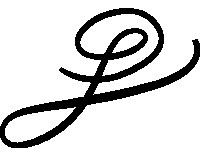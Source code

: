 path p;
p :=
  (22.0270,28.8280) .. controls (22.2070,28.7540) and
  (22.3870,28.6800) .. (22.5620,28.6020) .. controls (22.9450,28.4300) and
  (24.3590,27.7620) .. (24.6410,27.6450) .. controls (25.7420,27.1720) and
  (26.6450,26.8320) .. (27.8120,26.5080) .. controls (28.4380,26.3360) and
  (29.0740,26.2110) .. (29.7070,26.0630) .. controls (30.3750,25.9650) and
  (31.0390,25.8400) .. (31.7070,25.7740) .. controls (32.9410,25.6450) and
  (34.1050,25.6130) .. (35.3360,25.6680) .. controls (36.8240,25.7380) and
  (37.9260,25.8280) .. (39.3910,26.1170) .. controls (40.0390,26.2420) and
  (40.6760,26.4260) .. (41.3160,26.5820) .. controls (44.4610,27.5390) and
  (47.4690,28.9340) .. (50.2770,30.6370) .. controls (50.7970,30.9490) and
  (51.3010,31.2890) .. (51.8120,31.6170) .. controls (53.5230,32.8240) and
  (55.1840,34.1990) .. (56.2810,36.0160) .. controls (56.8980,37.0350) and
  (56.8830,37.2340) .. (57.2070,38.3440) .. controls (57.2930,39.3560) and
  (57.3950,39.6130) .. (57.1720,40.6170) .. controls (56.8980,41.8480) and
  (56.2340,42.9960) .. (55.4800,43.9920) .. controls (55.2030,44.3590) and
  (54.8830,44.6950) .. (54.5860,45.0470) .. controls (54.2460,45.3670) and
  (53.9260,45.7110) .. (53.5660,46.0120) .. controls (52.4410,46.9380) and
  (51.1450,47.6090) .. (49.7460,48.0000) .. controls (48.4690,48.3560) and
  (47.9880,48.3320) .. (46.6640,48.4490) .. controls (46.1050,48.4420) and
  (45.5470,48.4610) .. (44.9920,48.4300) .. controls (44.5620,48.4020) and
  (44.1370,48.3360) .. (43.7110,48.2740) .. controls (41.8830,48.0080) and
  (40.1330,47.6450) .. (38.3830,47.0350) .. controls (37.8120,46.8360) and
  (37.2580,46.5900) .. (36.6910,46.3670) .. controls (36.1560,46.0940) and
  (35.6050,45.8440) .. (35.0860,45.5470) .. controls (33.2340,44.4880) and
  (31.2460,42.9530) .. (29.9800,41.2190) .. controls (29.7190,40.8560) and
  (29.5120,40.4530) .. (29.2810,40.0700) .. controls (29.1410,39.6990) and
  (28.9610,39.3400) .. (28.8550,38.9610) .. controls (28.6020,38.0160) and
  (28.6520,36.9770) .. (29.1680,36.1210) .. controls (29.5900,35.4140) and
  (29.9450,35.2540) .. (30.5980,34.7700) .. controls (30.9530,34.6020) and
  (31.2970,34.4060) .. (31.6640,34.2740) .. controls (33.5780,33.5740) and
  (35.8790,33.5550) .. (37.8870,33.6490) .. controls (38.3550,33.6720) and
  (38.8200,33.7310) .. (39.2890,33.7740) .. controls (41.7340,34.0040) and
  (44.1410,34.5470) .. (46.4060,35.5080) .. controls (47.7190,36.0670) and
  (47.9880,36.2660) .. (49.1880,36.9610) .. controls (50.0350,37.5470) and
  (50.9570,38.1560) .. (51.5160,39.0590) .. controls (51.7070,39.3670) and
  (51.8240,39.7190) .. (51.7660,40.0860) .. controls (51.7420,40.2340) and
  (51.6600,40.3630) .. (51.6050,40.5040) .. controls (51.4920,40.6250) and
  (51.3950,40.7620) .. (51.2620,40.8630) .. controls (50.4140,41.5310) and
  (49.1950,41.5630) .. (48.1720,41.4770) .. controls (47.9380,41.4570) and
  (47.7110,41.3990) .. (47.4800,41.3590) .. controls (47.1290,41.2740) and
  (46.7660,41.2150) .. (46.4220,41.1020) .. controls (45.3320,40.7540) and
  (44.3630,40.1450) .. (43.5350,39.3590) .. controls (42.7270,38.5980) and
  (42.4880,38.1920) .. (41.8090,37.2850) .. controls (39.7110,34.1170) and
  (38.3360,30.5590) .. (36.9020,27.0590) .. controls (35.4020,23.3400) and
  (33.7230,19.6840) .. (31.5780,16.2890) .. controls (31.1210,15.5670) and
  (30.6290,14.8670) .. (30.1560,14.1560) .. controls (28.0550,11.2070) and
  (25.5310,8.5820) .. (22.6370,6.4020) .. controls (20.7230,4.9610) and
  (20.0200,4.6210) .. (17.9650,3.4060) .. controls (15.0980,1.8830) and
  (12.0660,0.5430) .. (8.8120,0.1250) .. controls (7.0040,-0.1090) and
  (6.5700,0.0310) .. (4.7150,0.1840) .. controls (4.2380,0.3440) and
  (3.7380,0.4530) .. (3.2810,0.6560) .. controls (2.0700,1.1950) and
  (1.0660,2.1090) .. (0.5080,3.3200) .. controls (0.0550,4.3010) and
  (0.1020,4.7110) .. (0.0000,5.7700) .. controls (0.0470,6.1990) and
  (0.0470,6.6370) .. (0.1370,7.0590) .. controls (0.4450,8.5310) and
  (1.2420,9.8280) .. (2.3400,10.8480) .. controls (3.4840,11.9180) and
  (4.1450,12.1720) .. (5.5230,12.9490) .. controls (6.2380,13.2420) and
  (6.9380,13.5740) .. (7.6680,13.8360) .. controls (10.4020,14.8050) and
  (13.3360,15.3790) .. (16.1800,15.8950) .. controls (18.3980,16.2970) and
  (21.0740,16.7150) .. (23.2850,17.0700) .. controls (29.8400,18.1490) and
  (36.3710,19.3630) .. (42.8590,20.7700) .. controls (44.1170,21.0390) and
  (45.3710,21.3320) .. (46.6250,21.6090) .. controls (50.0700,22.4380) and
  (53.5230,23.2380) .. (56.8870,24.3560) .. controls (58.7850,24.9840) and
  (60.7380,25.7270) .. (62.5310,26.6250) .. controls (63.3360,27.0240) and
  (64.1020,27.5040) .. (64.8870,27.9420) .. controls (65.5470,28.4180) and
  (66.2420,28.8440) .. (66.8630,29.3670) .. controls (68.3440,30.6060) and
  (69.5780,32.1640) .. (69.9920,34.0900) .. controls (70.2770,35.4180) and
  (70.0940,35.8870) .. (69.9020,37.1800) .. controls (69.7340,37.6060) and
  (69.5590,38.0270) .. (69.3870,38.4530) .. controls (69.3480,38.5670) and
  (70.9880,39.1250) .. (71.0310,39.0080) -- (71.6880,37.4100) .. controls
  (71.9450,35.7740) and (72.1600,35.2770) .. (71.8400,33.5900) .. controls
  (71.4060,31.3240) and (70.1130,29.3830) .. (68.4570,27.8170) .. controls
  (67.8160,27.2070) and (67.0820,26.7070) .. (66.3980,26.1520) .. controls
  (65.5820,25.6450) and (64.7970,25.0940) .. (63.9570,24.6290) .. controls
  (62.0860,23.5900) and (60.1910,22.7930) .. (58.1800,22.0550) .. controls
  (54.8090,20.8130) and (51.3360,19.8910) .. (47.8590,19.0080) .. controls
  (44.6950,18.2540) and (43.3910,17.9260) .. (40.1990,17.2460) .. controls
  (34.9380,16.1290) and (29.6370,15.1760) .. (24.3050,14.4570) .. controls
  (21.9220,14.1490) and (19.5350,13.8560) .. (17.1520,13.5350) .. controls
  (14.3360,13.1560) and (11.4920,12.7930) .. (8.7420,12.0630) .. controls
  (8.0430,11.8790) and (7.3670,11.6330) .. (6.6800,11.4180) .. controls
  (5.4220,10.8520) and (4.7730,10.6560) .. (3.6950,9.8320) .. controls
  (2.7190,9.0860) and (1.9880,8.0980) .. (1.6720,6.9020) .. controls
  (1.5820,6.5670) and (1.5700,6.2150) .. (1.5200,5.8710) .. controls
  (1.5660,5.0740) and (1.5120,4.7340) .. (1.8480,4.0000) .. controls
  (2.2700,3.0740) and (3.0900,2.4380) .. (4.0390,2.1210) .. controls
  (4.4340,1.9880) and (4.8550,1.9420) .. (5.2620,1.8520) .. controls
  (5.6050,1.8320) and (5.9490,1.7770) .. (6.2930,1.7890) .. controls
  (9.9410,1.8990) and (13.3160,3.4960) .. (16.4880,5.1680) .. controls
  (18.3480,6.2540) and (19.2110,6.6920) .. (20.9530,7.9690) .. controls
  (23.7270,10.0000) and (26.1800,12.4450) .. (28.2150,15.2150) .. controls
  (28.6760,15.8950) and (29.1600,16.5630) .. (29.6050,17.2540) .. controls
  (31.7340,20.5550) and (33.4450,24.1090) .. (34.9730,27.7270) .. controls
  (36.5080,31.3360) and (38.0470,34.9880) .. (40.3590,38.1840) .. controls
  (41.1560,39.1720) and (41.4340,39.5980) .. (42.3630,40.4450) .. controls
  (43.3440,41.3360) and (44.4770,42.0700) .. (45.7380,42.4960) .. controls
  (46.1410,42.6330) and (46.5620,42.7070) .. (46.9770,42.8090) .. controls
  (47.5120,42.8480) and (48.0470,42.9180) .. (48.5820,42.9220) .. controls
  (49.9260,42.9300) and (51.4450,42.5820) .. (52.3750,41.5350) .. controls
  (52.5620,41.3240) and (52.6840,41.0630) .. (52.8360,40.8240) .. controls
  (53.0270,40.1410) and (53.1600,39.9610) .. (53.0310,39.2310) .. controls
  (52.8520,38.1920) and (52.1520,37.2850) .. (51.4180,36.5740) .. controls
  (51.0740,36.2420) and (50.6910,35.9610) .. (50.3280,35.6560) .. controls
  (49.0510,34.8090) and (48.8440,34.6060) .. (47.4140,33.9380) .. controls
  (45.0310,32.8200) and (42.4690,32.1990) .. (39.8590,31.9380) .. controls
  (39.0430,31.9020) and (38.2270,31.8400) .. (37.4060,31.8280) .. controls
  (35.1950,31.8050) and (32.6990,32.0430) .. (30.6760,33.0040) .. controls
  (30.2500,33.2070) and (29.8590,33.4840) .. (29.4530,33.7270) .. controls
  (28.6170,34.4770) and (28.2700,34.6520) .. (27.7380,35.6600) .. controls
  (27.1370,36.8090) and (27.0270,38.1520) .. (27.3050,39.4100) .. controls
  (27.4060,39.8790) and (27.6020,40.3240) .. (27.7500,40.7850) .. controls
  (28.0000,41.2460) and (28.2150,41.7270) .. (28.5000,42.1640) .. controls
  (29.8320,44.2030) and (31.8520,45.8360) .. (33.9340,47.0510) .. controls
  (34.4960,47.3830) and (35.0900,47.6600) .. (35.6680,47.9610) .. controls
  (36.2660,48.2070) and (36.8550,48.4770) .. (37.4650,48.6950) .. controls
  (39.2380,49.3400) and (41.2460,49.8400) .. (43.1210,50.0430) .. controls
  (43.8980,50.1250) and (44.6800,50.1760) .. (45.4610,50.1920) .. controls
  (46.0620,50.2070) and (46.6640,50.1560) .. (47.2660,50.1370) .. controls
  (48.7380,49.9420) and (49.2540,49.9450) .. (50.6640,49.4810) .. controls
  (52.2270,48.9690) and (53.6600,48.1490) .. (54.8950,47.0670) .. controls
  (55.2850,46.7270) and (55.6330,46.3360) .. (56.0000,45.9690) .. controls
  (56.8240,44.9340) and (57.1290,44.6490) .. (57.7540,43.4840) .. controls
  (58.4340,42.2230) and (58.8830,40.8240) .. (58.8980,39.3830) .. controls
  (58.9060,38.9140) and (58.8240,38.4450) .. (58.7890,37.9810) .. controls
  (58.4410,36.6490) and (58.4650,36.4220) .. (57.7850,35.1920) .. controls
  (56.6600,33.1640) and (54.9220,31.6020) .. (53.0900,30.2310) .. controls
  (52.5660,29.8710) and (52.0550,29.5000) .. (51.5200,29.1560) .. controls
  (48.6250,27.2970) and (45.4690,25.8630) .. (42.1950,24.8090) .. controls
  (40.4020,24.3360) and (39.8750,24.1370) .. (38.0230,23.8950) .. controls
  (36.3050,23.6720) and (34.8870,23.6520) .. (33.1370,23.7310) .. controls
  (32.4060,23.7620) and (31.6760,23.8200) .. (30.9490,23.9220) .. controls
  (30.2340,24.0200) and (29.5310,24.1840) .. (28.8200,24.3170) .. controls
  (28.1600,24.5120) and (27.4880,24.6760) .. (26.8360,24.9020) .. controls
  (24.8360,25.6020) and (22.9260,26.6410) .. (21.3160,28.0270) .. controls
  (21.2580,28.0780) and (21.9730,28.8790) .. (22.0270,28.8280) -- cycle;

beginfig(1);   fill p; endfig;

end;
